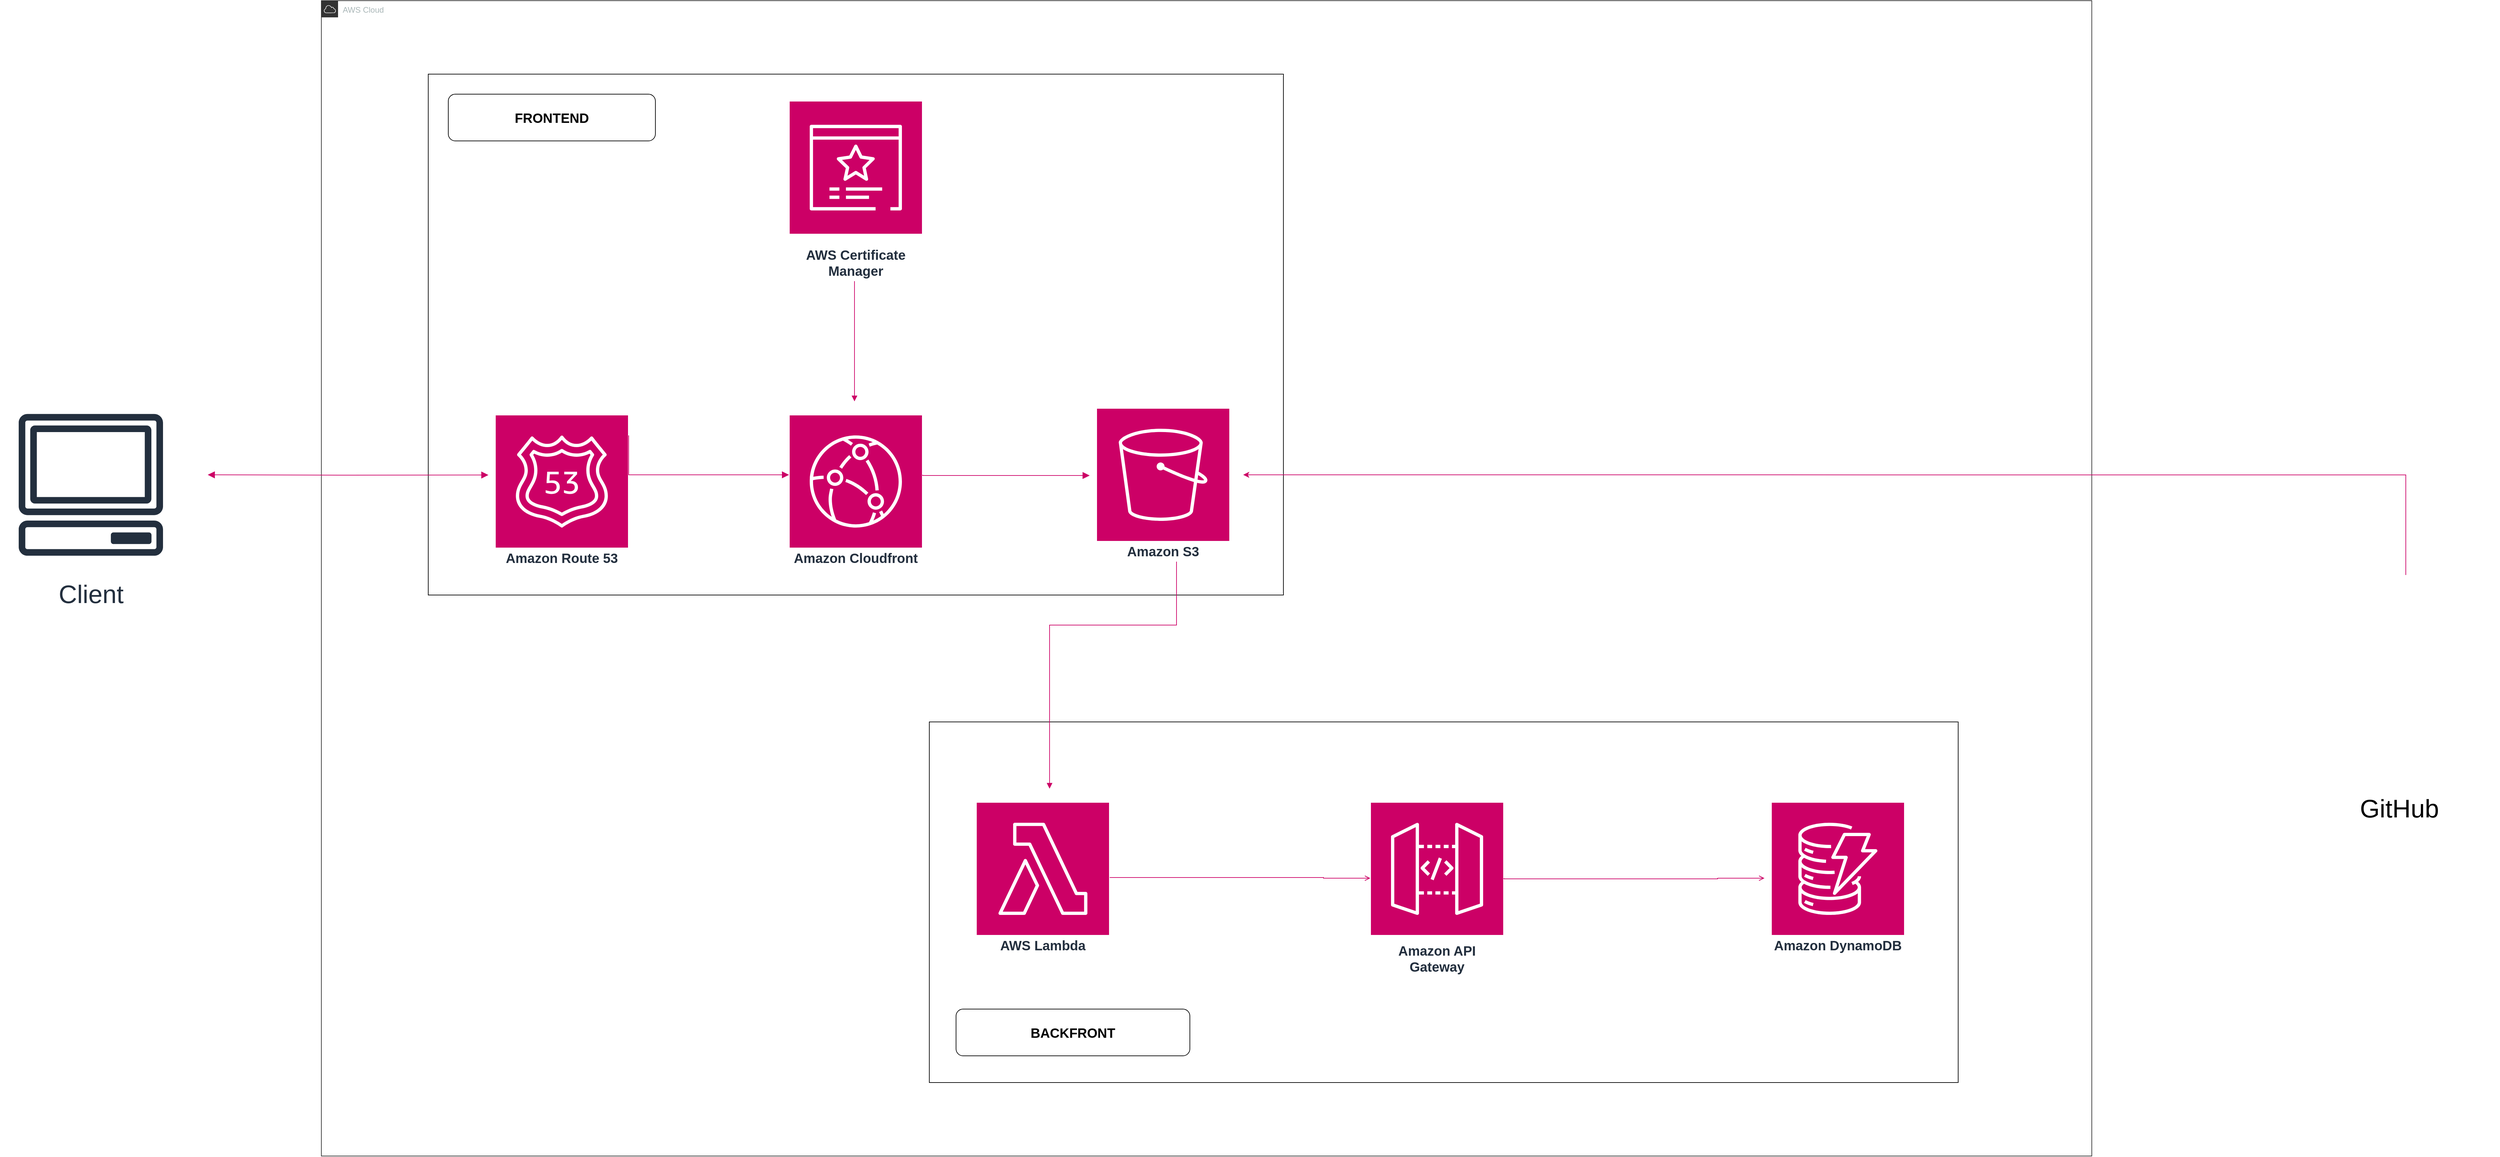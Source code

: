 <mxfile version="24.0.0" type="github">
  <diagram id="sOR52nLM6op6zg1yEuvo" name="Page-1">
    <mxGraphModel dx="4740" dy="3490" grid="1" gridSize="10" guides="1" tooltips="0" connect="1" arrows="1" fold="1" page="0" pageScale="1" pageWidth="850" pageHeight="1100" math="0" shadow="0">
      <root>
        <mxCell id="0" />
        <mxCell id="1" parent="0" />
        <mxCell id="ho_QNDPHe2phtKsIch2--1" value="AWS Cloud" style="sketch=0;outlineConnect=0;gradientColor=none;html=1;whiteSpace=wrap;fontSize=12;fontStyle=0;shape=mxgraph.aws4.group;grIcon=mxgraph.aws4.group_aws_cloud;strokeColor=#333333;fillColor=none;verticalAlign=top;align=left;spacingLeft=30;fontColor=#AAB7B8;dashed=0;" parent="1" vertex="1">
          <mxGeometry x="-680" y="-570" width="2650" height="1730" as="geometry" />
        </mxCell>
        <mxCell id="ho_QNDPHe2phtKsIch2--4" value="" style="rounded=0;whiteSpace=wrap;html=1;" parent="1" vertex="1">
          <mxGeometry x="-520" y="-460" width="1280" height="780" as="geometry" />
        </mxCell>
        <mxCell id="ho_QNDPHe2phtKsIch2--8" value="" style="edgeStyle=orthogonalEdgeStyle;html=1;endArrow=block;elbow=vertical;startArrow=block;startFill=1;endFill=1;strokeColor=#CC0066;rounded=0;fontSize=12;startSize=8;endSize=8;" parent="1" edge="1">
          <mxGeometry width="100" relative="1" as="geometry">
            <mxPoint x="-850" y="140" as="sourcePoint" />
            <mxPoint x="-430" y="140.25" as="targetPoint" />
          </mxGeometry>
        </mxCell>
        <mxCell id="ho_QNDPHe2phtKsIch2--11" value="Amazon Route 53" style="sketch=0;outlineConnect=0;fontColor=#232F3E;gradientColor=none;strokeColor=#ffffff;fillColor=#CC0066;dashed=0;verticalLabelPosition=middle;verticalAlign=bottom;align=center;html=1;whiteSpace=wrap;fontSize=20;fontStyle=1;spacing=3;shape=mxgraph.aws4.productIcon;prIcon=mxgraph.aws4.route_53;" parent="1" vertex="1">
          <mxGeometry x="-420" y="50" width="200" height="230" as="geometry" />
        </mxCell>
        <mxCell id="ho_QNDPHe2phtKsIch2--16" value="" style="edgeStyle=orthogonalEdgeStyle;html=1;endArrow=block;elbow=vertical;startArrow=none;endFill=1;strokeColor=#CC0066;rounded=0;fontSize=12;startSize=8;endSize=8;" parent="1" target="ho_QNDPHe2phtKsIch2--18" edge="1">
          <mxGeometry width="100" relative="1" as="geometry">
            <mxPoint x="-220" y="81" as="sourcePoint" />
            <mxPoint x="-40" y="80.43" as="targetPoint" />
            <Array as="points">
              <mxPoint x="-220" y="140" />
            </Array>
          </mxGeometry>
        </mxCell>
        <mxCell id="ho_QNDPHe2phtKsIch2--18" value="Amazon Cloudfront" style="sketch=0;outlineConnect=0;fontColor=#232F3E;gradientColor=none;strokeColor=#ffffff;fillColor=#CC0066;dashed=0;verticalLabelPosition=middle;verticalAlign=bottom;align=center;html=1;whiteSpace=wrap;fontSize=20;fontStyle=1;spacing=3;shape=mxgraph.aws4.productIcon;prIcon=mxgraph.aws4.cloudfront;" parent="1" vertex="1">
          <mxGeometry x="20" y="50" width="200" height="230" as="geometry" />
        </mxCell>
        <mxCell id="uRbqpiN91J64nY8Mzn4r-3" value="&lt;font style=&quot;font-size: 20px;&quot;&gt;Amazon S3&lt;/font&gt;" style="sketch=0;outlineConnect=0;fontColor=#232F3E;gradientColor=none;strokeColor=#ffffff;fillColor=#CC0066;dashed=0;verticalLabelPosition=middle;verticalAlign=bottom;align=center;html=1;whiteSpace=wrap;fontSize=10;fontStyle=1;spacing=3;shape=mxgraph.aws4.productIcon;prIcon=mxgraph.aws4.s3;" parent="1" vertex="1">
          <mxGeometry x="480" y="40" width="200" height="230" as="geometry" />
        </mxCell>
        <mxCell id="uRbqpiN91J64nY8Mzn4r-8" value="" style="edgeStyle=orthogonalEdgeStyle;html=1;endArrow=block;elbow=vertical;startArrow=none;endFill=1;strokeColor=#CC0066;rounded=0;fontSize=12;startSize=8;endSize=8;" parent="1" edge="1">
          <mxGeometry width="100" relative="1" as="geometry">
            <mxPoint x="220" y="140" as="sourcePoint" />
            <mxPoint x="470" y="141" as="targetPoint" />
            <Array as="points">
              <mxPoint x="340" y="141" />
              <mxPoint x="340" y="141" />
            </Array>
          </mxGeometry>
        </mxCell>
        <mxCell id="uRbqpiN91J64nY8Mzn4r-12" value="&lt;font style=&quot;font-size: 20px;&quot;&gt;AWS Certificate Manager&lt;/font&gt;" style="sketch=0;outlineConnect=0;fontColor=#232F3E;gradientColor=none;strokeColor=#ffffff;fillColor=#CC0066;dashed=0;verticalLabelPosition=middle;verticalAlign=bottom;align=center;html=1;whiteSpace=wrap;fontSize=10;fontStyle=1;spacing=3;shape=mxgraph.aws4.productIcon;prIcon=mxgraph.aws4.certificate_manager_3;" parent="1" vertex="1">
          <mxGeometry x="20" y="-420" width="200" height="270" as="geometry" />
        </mxCell>
        <mxCell id="uRbqpiN91J64nY8Mzn4r-14" value="" style="rounded=0;whiteSpace=wrap;html=1;" parent="1" vertex="1">
          <mxGeometry x="230" y="510" width="1540" height="540" as="geometry" />
        </mxCell>
        <mxCell id="uRbqpiN91J64nY8Mzn4r-17" value="" style="edgeStyle=orthogonalEdgeStyle;html=1;endArrow=block;elbow=vertical;startArrow=none;endFill=1;strokeColor=#CC0066;rounded=0;" parent="1" edge="1">
          <mxGeometry width="100" relative="1" as="geometry">
            <mxPoint x="118" y="-150" as="sourcePoint" />
            <mxPoint x="118" y="30" as="targetPoint" />
          </mxGeometry>
        </mxCell>
        <mxCell id="uRbqpiN91J64nY8Mzn4r-18" value="&lt;font style=&quot;font-size: 20px;&quot;&gt;&lt;b&gt;FRONTEND&lt;/b&gt;&lt;/font&gt;" style="rounded=1;whiteSpace=wrap;html=1;" parent="1" vertex="1">
          <mxGeometry x="-490" y="-430" width="310" height="70" as="geometry" />
        </mxCell>
        <mxCell id="uRbqpiN91J64nY8Mzn4r-27" value="&lt;font style=&quot;font-size: 20px;&quot;&gt;&lt;b&gt;BACKFRONT&lt;/b&gt;&lt;/font&gt;" style="rounded=1;whiteSpace=wrap;html=1;" parent="1" vertex="1">
          <mxGeometry x="270" y="940" width="350" height="70" as="geometry" />
        </mxCell>
        <mxCell id="uRbqpiN91J64nY8Mzn4r-28" value="&lt;font style=&quot;font-size: 20px;&quot;&gt;AWS Lambda&lt;/font&gt;" style="sketch=0;outlineConnect=0;fontColor=#232F3E;gradientColor=none;strokeColor=#ffffff;fillColor=#CC0066;dashed=0;verticalLabelPosition=middle;verticalAlign=bottom;align=center;html=1;whiteSpace=wrap;fontSize=10;fontStyle=1;spacing=3;shape=mxgraph.aws4.productIcon;prIcon=mxgraph.aws4.lambda;" parent="1" vertex="1">
          <mxGeometry x="300" y="630" width="200" height="230" as="geometry" />
        </mxCell>
        <mxCell id="uRbqpiN91J64nY8Mzn4r-29" value="" style="edgeStyle=orthogonalEdgeStyle;html=1;endArrow=block;elbow=vertical;startArrow=none;endFill=1;strokeColor=#CC0066;rounded=0;" parent="1" edge="1">
          <mxGeometry width="100" relative="1" as="geometry">
            <mxPoint x="600" y="270" as="sourcePoint" />
            <mxPoint x="410" y="610" as="targetPoint" />
            <Array as="points">
              <mxPoint x="600" y="365" />
              <mxPoint x="410" y="365" />
            </Array>
          </mxGeometry>
        </mxCell>
        <mxCell id="uRbqpiN91J64nY8Mzn4r-31" value="" style="edgeStyle=orthogonalEdgeStyle;html=1;endArrow=open;elbow=vertical;startArrow=none;endFill=0;strokeColor=#CC0066;rounded=0;" parent="1" target="uRbqpiN91J64nY8Mzn4r-32" edge="1">
          <mxGeometry width="100" relative="1" as="geometry">
            <mxPoint x="500" y="743" as="sourcePoint" />
            <mxPoint x="880" y="744" as="targetPoint" />
            <Array as="points">
              <mxPoint x="820" y="744" />
            </Array>
          </mxGeometry>
        </mxCell>
        <mxCell id="uRbqpiN91J64nY8Mzn4r-32" value="&lt;font style=&quot;font-size: 20px;&quot;&gt;Amazon API Gateway&lt;/font&gt;" style="sketch=0;outlineConnect=0;fontColor=#232F3E;gradientColor=none;strokeColor=#ffffff;fillColor=#CC0066;dashed=0;verticalLabelPosition=middle;verticalAlign=bottom;align=center;html=1;whiteSpace=wrap;fontSize=10;fontStyle=1;spacing=3;shape=mxgraph.aws4.productIcon;prIcon=mxgraph.aws4.api_gateway;" parent="1" vertex="1">
          <mxGeometry x="890" y="630" width="200" height="262" as="geometry" />
        </mxCell>
        <mxCell id="uRbqpiN91J64nY8Mzn4r-33" value="" style="edgeStyle=orthogonalEdgeStyle;html=1;endArrow=open;elbow=vertical;startArrow=none;endFill=0;strokeColor=#CC0066;rounded=0;" parent="1" edge="1">
          <mxGeometry width="100" relative="1" as="geometry">
            <mxPoint x="1090" y="744" as="sourcePoint" />
            <mxPoint x="1480" y="744" as="targetPoint" />
            <Array as="points">
              <mxPoint x="1410" y="745" />
            </Array>
          </mxGeometry>
        </mxCell>
        <mxCell id="uRbqpiN91J64nY8Mzn4r-35" value="&lt;font style=&quot;font-size: 20px;&quot;&gt;Amazon DynamoDB&lt;/font&gt;" style="sketch=0;outlineConnect=0;fontColor=#232F3E;gradientColor=none;strokeColor=#ffffff;fillColor=#CC0066;dashed=0;verticalLabelPosition=middle;verticalAlign=bottom;align=center;html=1;whiteSpace=wrap;fontSize=10;fontStyle=1;spacing=3;shape=mxgraph.aws4.productIcon;prIcon=mxgraph.aws4.dynamodb;" parent="1" vertex="1">
          <mxGeometry x="1490" y="630" width="200" height="230" as="geometry" />
        </mxCell>
        <mxCell id="E-9p-7XSY3cqO4TCZSZA-7" value="" style="shape=image;html=1;verticalAlign=top;verticalLabelPosition=bottom;labelBackgroundColor=#ffffff;imageAspect=0;aspect=fixed;image=https://cdn4.iconfinder.com/data/icons/ionicons/512/icon-social-github-outline-128.png" vertex="1" parent="1">
          <mxGeometry x="2280" y="300" width="300" height="300" as="geometry" />
        </mxCell>
        <mxCell id="E-9p-7XSY3cqO4TCZSZA-8" value="" style="endArrow=classic;html=1;rounded=0;entryX=0.953;entryY=0.846;entryDx=0;entryDy=0;entryPerimeter=0;strokeColor=#CC0066;" edge="1" parent="1">
          <mxGeometry width="50" height="50" relative="1" as="geometry">
            <mxPoint x="2440" y="290" as="sourcePoint" />
            <mxPoint x="699.84" y="140.0" as="targetPoint" />
            <Array as="points">
              <mxPoint x="2440" y="140.12" />
            </Array>
          </mxGeometry>
        </mxCell>
        <mxCell id="E-9p-7XSY3cqO4TCZSZA-9" style="edgeStyle=none;rounded=0;orthogonalLoop=1;jettySize=auto;html=1;entryX=0.5;entryY=0;entryDx=0;entryDy=0;strokeColor=default;align=center;verticalAlign=middle;fontFamily=Helvetica;fontSize=11;fontColor=default;labelBackgroundColor=default;endArrow=classic;" edge="1" parent="1" source="E-9p-7XSY3cqO4TCZSZA-7" target="E-9p-7XSY3cqO4TCZSZA-7">
          <mxGeometry relative="1" as="geometry" />
        </mxCell>
        <mxCell id="E-9p-7XSY3cqO4TCZSZA-16" value="&lt;font style=&quot;font-size: 38px;&quot;&gt;GitHub&lt;/font&gt;" style="text;html=1;align=center;verticalAlign=middle;resizable=0;points=[];autosize=1;strokeColor=none;fillColor=none;fontFamily=Helvetica;fontSize=11;fontColor=default;labelBackgroundColor=default;" vertex="1" parent="1">
          <mxGeometry x="2360" y="610" width="140" height="60" as="geometry" />
        </mxCell>
        <mxCell id="E-9p-7XSY3cqO4TCZSZA-20" value="&lt;font style=&quot;font-size: 38px;&quot;&gt;Client&lt;/font&gt;" style="sketch=0;outlineConnect=0;fontColor=#232F3E;gradientColor=none;strokeColor=#232F3E;fillColor=#ffffff;dashed=0;verticalLabelPosition=bottom;verticalAlign=top;align=center;html=1;fontSize=12;fontStyle=0;aspect=fixed;shape=mxgraph.aws4.resourceIcon;resIcon=mxgraph.aws4.client;fontFamily=Helvetica;labelBackgroundColor=default;" vertex="1" parent="1">
          <mxGeometry x="-1160" y="20" width="270" height="270" as="geometry" />
        </mxCell>
      </root>
    </mxGraphModel>
  </diagram>
</mxfile>
